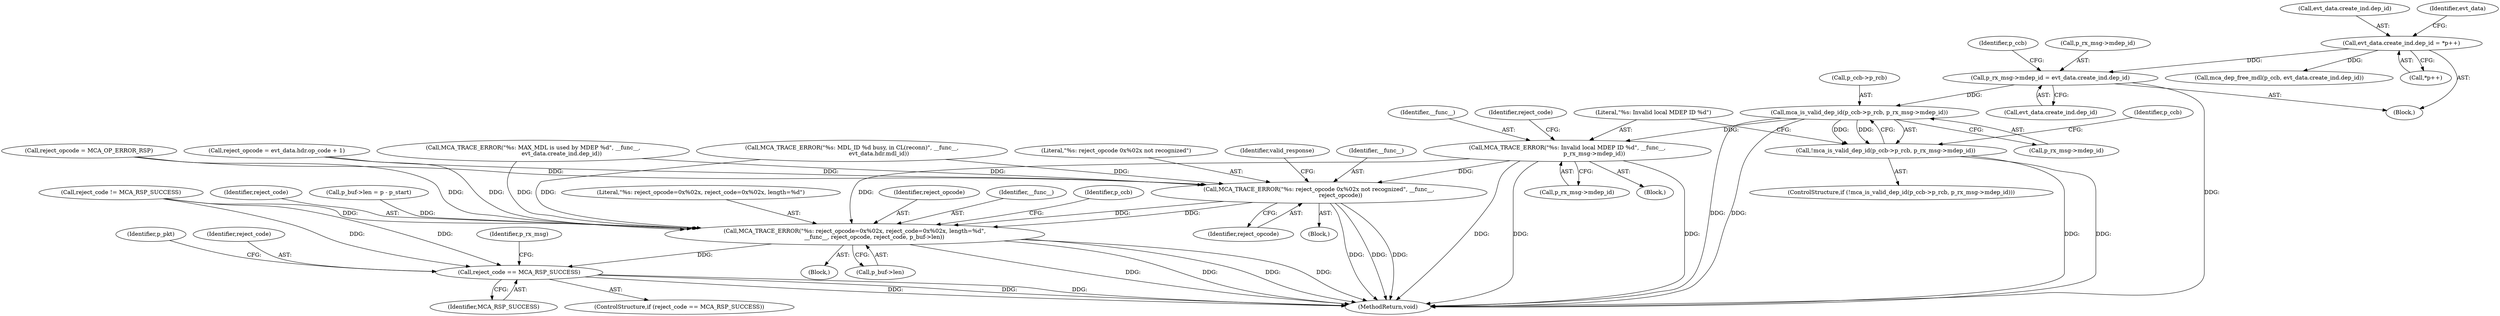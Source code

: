 digraph "0_Android_5216e6120160b28d76e9ee4dff9995e772647511@API" {
"1000474" [label="(Call,p_rx_msg->mdep_id = evt_data.create_ind.dep_id)"];
"1000456" [label="(Call,evt_data.create_ind.dep_id = *p++)"];
"1000485" [label="(Call,mca_is_valid_dep_id(p_ccb->p_rcb, p_rx_msg->mdep_id))"];
"1000484" [label="(Call,!mca_is_valid_dep_id(p_ccb->p_rcb, p_rx_msg->mdep_id))"];
"1000493" [label="(Call,MCA_TRACE_ERROR(\"%s: Invalid local MDEP ID %d\", __func__,\n                              p_rx_msg->mdep_id))"];
"1000675" [label="(Call,MCA_TRACE_ERROR(\"%s: reject_opcode 0x%02x not recognized\", __func__,\n                        reject_opcode))"];
"1000693" [label="(Call,MCA_TRACE_ERROR(\"%s: reject_opcode=0x%02x, reject_code=0x%02x, length=%d\",\n                      __func__, reject_opcode, reject_code, p_buf->len))"];
"1000711" [label="(Call,reject_code == MCA_RSP_SUCCESS)"];
"1000642" [label="(Block,)"];
"1000457" [label="(Call,evt_data.create_ind.dep_id)"];
"1000500" [label="(Identifier,reject_code)"];
"1000675" [label="(Call,MCA_TRACE_ERROR(\"%s: reject_opcode 0x%02x not recognized\", __func__,\n                        reject_opcode))"];
"1000487" [label="(Identifier,p_ccb)"];
"1000676" [label="(Literal,\"%s: reject_opcode 0x%02x not recognized\")"];
"1000680" [label="(Identifier,valid_response)"];
"1000694" [label="(Literal,\"%s: reject_opcode=0x%02x, reject_code=0x%02x, length=%d\")"];
"1000685" [label="(Block,)"];
"1000534" [label="(Call,MCA_TRACE_ERROR(\"%s: MAX_MDL is used by MDEP %d\", __func__,\n                                evt_data.create_ind.dep_id))"];
"1000478" [label="(Call,evt_data.create_ind.dep_id)"];
"1000698" [label="(Call,p_buf->len)"];
"1000494" [label="(Literal,\"%s: Invalid local MDEP ID %d\")"];
"1000484" [label="(Call,!mca_is_valid_dep_id(p_ccb->p_rcb, p_rx_msg->mdep_id))"];
"1000454" [label="(Block,)"];
"1000760" [label="(MethodReturn,void)"];
"1000468" [label="(Identifier,evt_data)"];
"1000495" [label="(Identifier,__func__)"];
"1000693" [label="(Call,MCA_TRACE_ERROR(\"%s: reject_opcode=0x%02x, reject_code=0x%02x, length=%d\",\n                      __func__, reject_opcode, reject_code, p_buf->len))"];
"1000713" [label="(Identifier,MCA_RSP_SUCCESS)"];
"1000696" [label="(Identifier,reject_opcode)"];
"1000695" [label="(Identifier,__func__)"];
"1000462" [label="(Call,*p++)"];
"1000392" [label="(Call,reject_opcode = MCA_OP_ERROR_RSP)"];
"1000759" [label="(Identifier,p_pkt)"];
"1000556" [label="(Call,MCA_TRACE_ERROR(\"%s: MDL_ID %d busy, in CL(reconn)\", __func__,\n                              evt_data.hdr.mdl_id))"];
"1000712" [label="(Identifier,reject_code)"];
"1000678" [label="(Identifier,reject_opcode)"];
"1000710" [label="(ControlStructure,if (reject_code == MCA_RSP_SUCCESS))"];
"1000588" [label="(Call,reject_code != MCA_RSP_SUCCESS)"];
"1000525" [label="(Call,mca_dep_free_mdl(p_ccb, evt_data.create_ind.dep_id))"];
"1000496" [label="(Call,p_rx_msg->mdep_id)"];
"1000174" [label="(Call,reject_opcode = evt_data.hdr.op_code + 1)"];
"1000456" [label="(Call,evt_data.create_ind.dep_id = *p++)"];
"1000486" [label="(Call,p_ccb->p_rcb)"];
"1000475" [label="(Call,p_rx_msg->mdep_id)"];
"1000474" [label="(Call,p_rx_msg->mdep_id = evt_data.create_ind.dep_id)"];
"1000485" [label="(Call,mca_is_valid_dep_id(p_ccb->p_rcb, p_rx_msg->mdep_id))"];
"1000703" [label="(Identifier,p_ccb)"];
"1000677" [label="(Identifier,__func__)"];
"1000717" [label="(Identifier,p_rx_msg)"];
"1000697" [label="(Identifier,reject_code)"];
"1000493" [label="(Call,MCA_TRACE_ERROR(\"%s: Invalid local MDEP ID %d\", __func__,\n                              p_rx_msg->mdep_id))"];
"1000492" [label="(Block,)"];
"1000483" [label="(ControlStructure,if (!mca_is_valid_dep_id(p_ccb->p_rcb, p_rx_msg->mdep_id)))"];
"1000489" [label="(Call,p_rx_msg->mdep_id)"];
"1000686" [label="(Call,p_buf->len = p - p_start)"];
"1000505" [label="(Identifier,p_ccb)"];
"1000711" [label="(Call,reject_code == MCA_RSP_SUCCESS)"];
"1000474" -> "1000454"  [label="AST: "];
"1000474" -> "1000478"  [label="CFG: "];
"1000475" -> "1000474"  [label="AST: "];
"1000478" -> "1000474"  [label="AST: "];
"1000487" -> "1000474"  [label="CFG: "];
"1000474" -> "1000760"  [label="DDG: "];
"1000456" -> "1000474"  [label="DDG: "];
"1000474" -> "1000485"  [label="DDG: "];
"1000456" -> "1000454"  [label="AST: "];
"1000456" -> "1000462"  [label="CFG: "];
"1000457" -> "1000456"  [label="AST: "];
"1000462" -> "1000456"  [label="AST: "];
"1000468" -> "1000456"  [label="CFG: "];
"1000456" -> "1000525"  [label="DDG: "];
"1000485" -> "1000484"  [label="AST: "];
"1000485" -> "1000489"  [label="CFG: "];
"1000486" -> "1000485"  [label="AST: "];
"1000489" -> "1000485"  [label="AST: "];
"1000484" -> "1000485"  [label="CFG: "];
"1000485" -> "1000760"  [label="DDG: "];
"1000485" -> "1000760"  [label="DDG: "];
"1000485" -> "1000484"  [label="DDG: "];
"1000485" -> "1000484"  [label="DDG: "];
"1000485" -> "1000493"  [label="DDG: "];
"1000484" -> "1000483"  [label="AST: "];
"1000494" -> "1000484"  [label="CFG: "];
"1000505" -> "1000484"  [label="CFG: "];
"1000484" -> "1000760"  [label="DDG: "];
"1000484" -> "1000760"  [label="DDG: "];
"1000493" -> "1000492"  [label="AST: "];
"1000493" -> "1000496"  [label="CFG: "];
"1000494" -> "1000493"  [label="AST: "];
"1000495" -> "1000493"  [label="AST: "];
"1000496" -> "1000493"  [label="AST: "];
"1000500" -> "1000493"  [label="CFG: "];
"1000493" -> "1000760"  [label="DDG: "];
"1000493" -> "1000760"  [label="DDG: "];
"1000493" -> "1000760"  [label="DDG: "];
"1000493" -> "1000675"  [label="DDG: "];
"1000493" -> "1000693"  [label="DDG: "];
"1000675" -> "1000642"  [label="AST: "];
"1000675" -> "1000678"  [label="CFG: "];
"1000676" -> "1000675"  [label="AST: "];
"1000677" -> "1000675"  [label="AST: "];
"1000678" -> "1000675"  [label="AST: "];
"1000680" -> "1000675"  [label="CFG: "];
"1000675" -> "1000760"  [label="DDG: "];
"1000675" -> "1000760"  [label="DDG: "];
"1000675" -> "1000760"  [label="DDG: "];
"1000534" -> "1000675"  [label="DDG: "];
"1000556" -> "1000675"  [label="DDG: "];
"1000392" -> "1000675"  [label="DDG: "];
"1000174" -> "1000675"  [label="DDG: "];
"1000675" -> "1000693"  [label="DDG: "];
"1000675" -> "1000693"  [label="DDG: "];
"1000693" -> "1000685"  [label="AST: "];
"1000693" -> "1000698"  [label="CFG: "];
"1000694" -> "1000693"  [label="AST: "];
"1000695" -> "1000693"  [label="AST: "];
"1000696" -> "1000693"  [label="AST: "];
"1000697" -> "1000693"  [label="AST: "];
"1000698" -> "1000693"  [label="AST: "];
"1000703" -> "1000693"  [label="CFG: "];
"1000693" -> "1000760"  [label="DDG: "];
"1000693" -> "1000760"  [label="DDG: "];
"1000693" -> "1000760"  [label="DDG: "];
"1000693" -> "1000760"  [label="DDG: "];
"1000534" -> "1000693"  [label="DDG: "];
"1000556" -> "1000693"  [label="DDG: "];
"1000392" -> "1000693"  [label="DDG: "];
"1000174" -> "1000693"  [label="DDG: "];
"1000588" -> "1000693"  [label="DDG: "];
"1000686" -> "1000693"  [label="DDG: "];
"1000693" -> "1000711"  [label="DDG: "];
"1000711" -> "1000710"  [label="AST: "];
"1000711" -> "1000713"  [label="CFG: "];
"1000712" -> "1000711"  [label="AST: "];
"1000713" -> "1000711"  [label="AST: "];
"1000717" -> "1000711"  [label="CFG: "];
"1000759" -> "1000711"  [label="CFG: "];
"1000711" -> "1000760"  [label="DDG: "];
"1000711" -> "1000760"  [label="DDG: "];
"1000711" -> "1000760"  [label="DDG: "];
"1000588" -> "1000711"  [label="DDG: "];
"1000588" -> "1000711"  [label="DDG: "];
}
